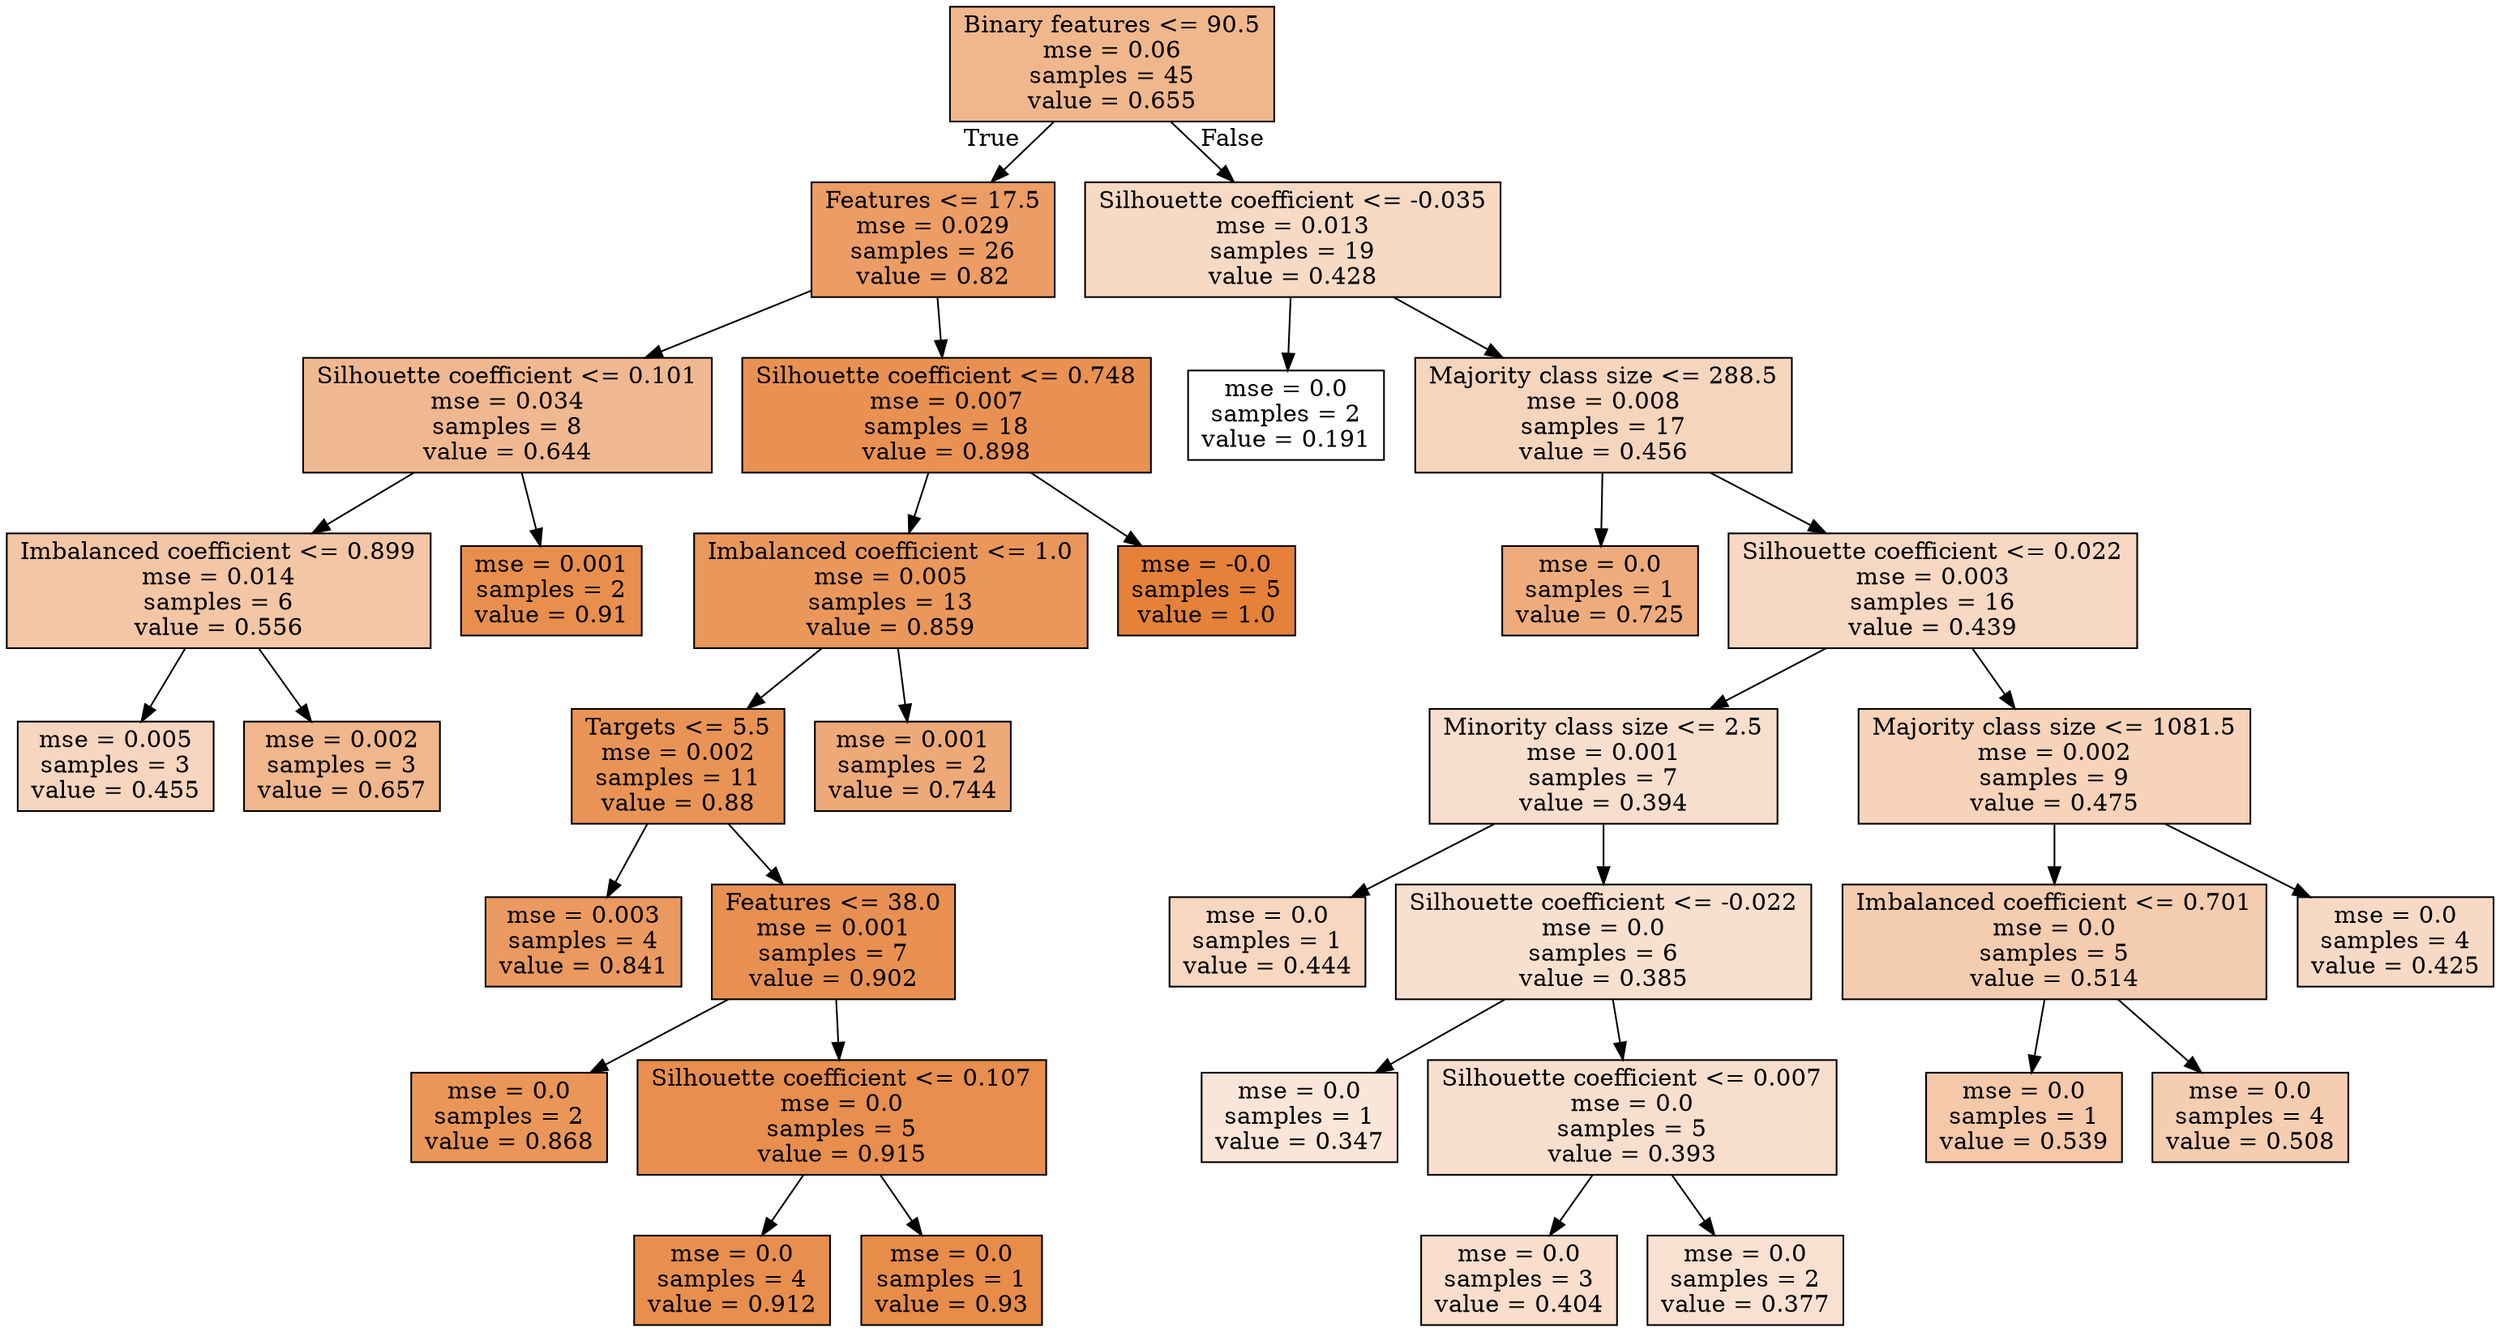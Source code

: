 digraph Tree {
node [shape=box, style="filled", color="black"] ;
0 [label="Binary features <= 90.5\nmse = 0.06\nsamples = 45\nvalue = 0.655", fillcolor="#e5813992"] ;
1 [label="Features <= 17.5\nmse = 0.029\nsamples = 26\nvalue = 0.82", fillcolor="#e58139c6"] ;
0 -> 1 [labeldistance=2.5, labelangle=45, headlabel="True"] ;
2 [label="Silhouette coefficient <= 0.101\nmse = 0.034\nsamples = 8\nvalue = 0.644", fillcolor="#e581398f"] ;
1 -> 2 ;
3 [label="Imbalanced coefficient <= 0.899\nmse = 0.014\nsamples = 6\nvalue = 0.556", fillcolor="#e5813973"] ;
2 -> 3 ;
4 [label="mse = 0.005\nsamples = 3\nvalue = 0.455", fillcolor="#e5813953"] ;
3 -> 4 ;
5 [label="mse = 0.002\nsamples = 3\nvalue = 0.657", fillcolor="#e5813993"] ;
3 -> 5 ;
6 [label="mse = 0.001\nsamples = 2\nvalue = 0.91", fillcolor="#e58139e3"] ;
2 -> 6 ;
7 [label="Silhouette coefficient <= 0.748\nmse = 0.007\nsamples = 18\nvalue = 0.898", fillcolor="#e58139df"] ;
1 -> 7 ;
8 [label="Imbalanced coefficient <= 1.0\nmse = 0.005\nsamples = 13\nvalue = 0.859", fillcolor="#e58139d3"] ;
7 -> 8 ;
9 [label="Targets <= 5.5\nmse = 0.002\nsamples = 11\nvalue = 0.88", fillcolor="#e58139d9"] ;
8 -> 9 ;
10 [label="mse = 0.003\nsamples = 4\nvalue = 0.841", fillcolor="#e58139cd"] ;
9 -> 10 ;
11 [label="Features <= 38.0\nmse = 0.001\nsamples = 7\nvalue = 0.902", fillcolor="#e58139e0"] ;
9 -> 11 ;
12 [label="mse = 0.0\nsamples = 2\nvalue = 0.868", fillcolor="#e58139d5"] ;
11 -> 12 ;
13 [label="Silhouette coefficient <= 0.107\nmse = 0.0\nsamples = 5\nvalue = 0.915", fillcolor="#e58139e4"] ;
11 -> 13 ;
14 [label="mse = 0.0\nsamples = 4\nvalue = 0.912", fillcolor="#e58139e3"] ;
13 -> 14 ;
15 [label="mse = 0.0\nsamples = 1\nvalue = 0.93", fillcolor="#e58139e9"] ;
13 -> 15 ;
16 [label="mse = 0.001\nsamples = 2\nvalue = 0.744", fillcolor="#e58139ae"] ;
8 -> 16 ;
17 [label="mse = -0.0\nsamples = 5\nvalue = 1.0", fillcolor="#e58139ff"] ;
7 -> 17 ;
18 [label="Silhouette coefficient <= -0.035\nmse = 0.013\nsamples = 19\nvalue = 0.428", fillcolor="#e581394b"] ;
0 -> 18 [labeldistance=2.5, labelangle=-45, headlabel="False"] ;
19 [label="mse = 0.0\nsamples = 2\nvalue = 0.191", fillcolor="#e5813900"] ;
18 -> 19 ;
20 [label="Majority class size <= 288.5\nmse = 0.008\nsamples = 17\nvalue = 0.456", fillcolor="#e5813954"] ;
18 -> 20 ;
21 [label="mse = 0.0\nsamples = 1\nvalue = 0.725", fillcolor="#e58139a8"] ;
20 -> 21 ;
22 [label="Silhouette coefficient <= 0.022\nmse = 0.003\nsamples = 16\nvalue = 0.439", fillcolor="#e581394e"] ;
20 -> 22 ;
23 [label="Minority class size <= 2.5\nmse = 0.001\nsamples = 7\nvalue = 0.394", fillcolor="#e5813940"] ;
22 -> 23 ;
24 [label="mse = 0.0\nsamples = 1\nvalue = 0.444", fillcolor="#e5813950"] ;
23 -> 24 ;
25 [label="Silhouette coefficient <= -0.022\nmse = 0.0\nsamples = 6\nvalue = 0.385", fillcolor="#e581393d"] ;
23 -> 25 ;
26 [label="mse = 0.0\nsamples = 1\nvalue = 0.347", fillcolor="#e5813931"] ;
25 -> 26 ;
27 [label="Silhouette coefficient <= 0.007\nmse = 0.0\nsamples = 5\nvalue = 0.393", fillcolor="#e5813940"] ;
25 -> 27 ;
28 [label="mse = 0.0\nsamples = 3\nvalue = 0.404", fillcolor="#e5813943"] ;
27 -> 28 ;
29 [label="mse = 0.0\nsamples = 2\nvalue = 0.377", fillcolor="#e581393b"] ;
27 -> 29 ;
30 [label="Majority class size <= 1081.5\nmse = 0.002\nsamples = 9\nvalue = 0.475", fillcolor="#e5813959"] ;
22 -> 30 ;
31 [label="Imbalanced coefficient <= 0.701\nmse = 0.0\nsamples = 5\nvalue = 0.514", fillcolor="#e5813966"] ;
30 -> 31 ;
32 [label="mse = 0.0\nsamples = 1\nvalue = 0.539", fillcolor="#e581396e"] ;
31 -> 32 ;
33 [label="mse = 0.0\nsamples = 4\nvalue = 0.508", fillcolor="#e5813964"] ;
31 -> 33 ;
34 [label="mse = 0.0\nsamples = 4\nvalue = 0.425", fillcolor="#e581394a"] ;
30 -> 34 ;
}